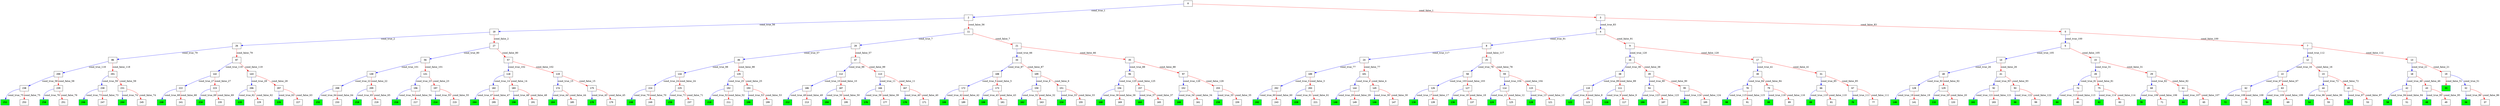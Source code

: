 digraph ExecutionTree {
	node [color=black fontname=Courier height=.5 shape=record]
	98 [color=blue, fillcolor=green, style=filled, fontcolor=black, fontname="Courier-Bold"]
	90 [color=blue, fillcolor=green, style=filled, fontcolor=black, fontname="Courier-Bold"]
	88 [color=blue, fillcolor=green, style=filled, fontcolor=black, fontname="Courier-Bold"]
	84 [color=blue, fillcolor=green, style=filled, fontcolor=black, fontname="Courier-Bold"]
	82 [color=blue, fillcolor=green, style=filled, fontcolor=black, fontname="Courier-Bold"]
	80 [color=blue, fillcolor=green, style=filled, fontcolor=black, fontname="Courier-Bold"]
	76 [color=blue, fillcolor=green, style=filled, fontcolor=black, fontname="Courier-Bold"]
	72 [color=blue, fillcolor=green, style=filled, fontcolor=black, fontname="Courier-Bold"]
	70 [color=blue, fillcolor=green, style=filled, fontcolor=black, fontname="Courier-Bold"]
	68 [color=blue, fillcolor=green, style=filled, fontcolor=black, fontname="Courier-Bold"]
	64 [color=blue, fillcolor=green, style=filled, fontcolor=black, fontname="Courier-Bold"]
	54 [color=blue, fillcolor=green, style=filled, fontcolor=black, fontname="Courier-Bold"]
	52 [color=blue, fillcolor=green, style=filled, fontcolor=black, fontname="Courier-Bold"]
	50 [color=blue, fillcolor=green, style=filled, fontcolor=black, fontname="Courier-Bold"]
	48 [color=blue, fillcolor=green, style=filled, fontcolor=black, fontname="Courier-Bold"]
	36 [color=blue, fillcolor=green, style=filled, fontcolor=black, fontname="Courier-Bold"]
	33 [color=blue, fillcolor=green, style=filled, fontcolor=black, fontname="Courier-Bold"]
	252 [color=blue, fillcolor=green, style=filled, fontcolor=black, fontname="Courier-Bold"]
	250 [color=blue, fillcolor=green, style=filled, fontcolor=black, fontname="Courier-Bold"]
	248 [color=blue, fillcolor=green, style=filled, fontcolor=black, fontname="Courier-Bold"]
	246 [color=blue, fillcolor=green, style=filled, fontcolor=black, fontname="Courier-Bold"]
	244 [color=blue, fillcolor=green, style=filled, fontcolor=black, fontname="Courier-Bold"]
	242 [color=blue, fillcolor=green, style=filled, fontcolor=black, fontname="Courier-Bold"]
	240 [color=blue, fillcolor=green, style=filled, fontcolor=black, fontname="Courier-Bold"]
	236 [color=blue, fillcolor=green, style=filled, fontcolor=black, fontname="Courier-Bold"]
	234 [color=blue, fillcolor=green, style=filled, fontcolor=black, fontname="Courier-Bold"]
	232 [color=blue, fillcolor=green, style=filled, fontcolor=black, fontname="Courier-Bold"]
	228 [color=blue, fillcolor=green, style=filled, fontcolor=black, fontname="Courier-Bold"]
	226 [color=blue, fillcolor=green, style=filled, fontcolor=black, fontname="Courier-Bold"]
	220 [color=blue, fillcolor=green, style=filled, fontcolor=black, fontname="Courier-Bold"]
	218 [color=blue, fillcolor=green, style=filled, fontcolor=black, fontname="Courier-Bold"]
	216 [color=blue, fillcolor=green, style=filled, fontcolor=black, fontname="Courier-Bold"]
	214 [color=blue, fillcolor=green, style=filled, fontcolor=black, fontname="Courier-Bold"]
	212 [color=blue, fillcolor=green, style=filled, fontcolor=black, fontname="Courier-Bold"]
	210 [color=blue, fillcolor=green, style=filled, fontcolor=black, fontname="Courier-Bold"]
	204 [color=blue, fillcolor=green, style=filled, fontcolor=black, fontname="Courier-Bold"]
	198 [color=blue, fillcolor=green, style=filled, fontcolor=black, fontname="Courier-Bold"]
	194 [color=blue, fillcolor=green, style=filled, fontcolor=black, fontname="Courier-Bold"]
	190 [color=blue, fillcolor=green, style=filled, fontcolor=black, fontname="Courier-Bold"]
	188 [color=blue, fillcolor=green, style=filled, fontcolor=black, fontname="Courier-Bold"]
	184 [color=blue, fillcolor=green, style=filled, fontcolor=black, fontname="Courier-Bold"]
	180 [color=blue, fillcolor=green, style=filled, fontcolor=black, fontname="Courier-Bold"]
	178 [color=blue, fillcolor=green, style=filled, fontcolor=black, fontname="Courier-Bold"]
	176 [color=blue, fillcolor=green, style=filled, fontcolor=black, fontname="Courier-Bold"]
	170 [color=blue, fillcolor=green, style=filled, fontcolor=black, fontname="Courier-Bold"]
	168 [color=blue, fillcolor=green, style=filled, fontcolor=black, fontname="Courier-Bold"]
	164 [color=blue, fillcolor=green, style=filled, fontcolor=black, fontname="Courier-Bold"]
	162 [color=blue, fillcolor=green, style=filled, fontcolor=black, fontname="Courier-Bold"]
	160 [color=blue, fillcolor=green, style=filled, fontcolor=black, fontname="Courier-Bold"]
	158 [color=blue, fillcolor=green, style=filled, fontcolor=black, fontname="Courier-Bold"]
	154 [color=blue, fillcolor=green, style=filled, fontcolor=black, fontname="Courier-Bold"]
	148 [color=blue, fillcolor=green, style=filled, fontcolor=black, fontname="Courier-Bold"]
	146 [color=blue, fillcolor=green, style=filled, fontcolor=black, fontname="Courier-Bold"]
	140 [color=blue, fillcolor=green, style=filled, fontcolor=black, fontname="Courier-Bold"]
	138 [color=blue, fillcolor=green, style=filled, fontcolor=black, fontname="Courier-Bold"]
	136 [color=blue, fillcolor=green, style=filled, fontcolor=black, fontname="Courier-Bold"]
	132 [color=blue, fillcolor=green, style=filled, fontcolor=black, fontname="Courier-Bold"]
	124 [color=blue, fillcolor=green, style=filled, fontcolor=black, fontname="Courier-Bold"]
	122 [color=blue, fillcolor=green, style=filled, fontcolor=black, fontname="Courier-Bold"]
	120 [color=blue, fillcolor=green, style=filled, fontcolor=black, fontname="Courier-Bold"]
	116 [color=blue, fillcolor=green, style=filled, fontcolor=black, fontname="Courier-Bold"]
	106 [color=blue, fillcolor=green, style=filled, fontcolor=black, fontname="Courier-Bold"]
	104 [color=blue, fillcolor=green, style=filled, fontcolor=black, fontname="Courier-Bold"]
	102 [color=blue, fillcolor=green, style=filled, fontcolor=black, fontname="Courier-Bold"]
	0 -> 2 [label=cond_true_1 color=blue]
	0 -> 3 [label=cond_false_1 color=red]
	2 -> 10 [label=cond_true_56 color=blue]
	2 -> 11 [label=cond_false_56 color=red]
	3 -> 4 [label=cond_true_83 color=blue]
	3 -> 5 [label=cond_false_83 color=red]
	10 -> 26 [label=cond_true_2 color=blue]
	10 -> 27 [label=cond_false_2 color=red]
	26 -> 86 [label=cond_true_79 color=blue]
	26 -> 87 [label=cond_false_79 color=red]
	27 -> 56 [label=cond_true_80 color=blue]
	27 -> 57 [label=cond_false_80 color=red]
	100 -> 202 [label=cond_true_3 color=blue]
	100 -> 203 [label=cond_false_3 color=red]
	202 -> 242 [label=cond_true_60 color=blue]
	202 -> 243 [label=cond_false_60 color=red]
	203 -> 220 [label=cond_true_61 color=blue]
	203 -> 221 [label=cond_false_61 color=red]
	101 -> 144 [label=cond_true_4 color=blue]
	101 -> 145 [label=cond_false_4 color=red]
	144 -> 148 [label=cond_true_29 color=blue]
	144 -> 149 [label=cond_false_29 color=red]
	145 -> 146 [label=cond_true_30 color=blue]
	145 -> 147 [label=cond_false_30 color=red]
	108 -> 172 [label=cond_true_5 color=blue]
	108 -> 173 [label=cond_false_5 color=red]
	172 -> 188 [label=cond_true_42 color=blue]
	172 -> 189 [label=cond_false_42 color=red]
	173 -> 180 [label=cond_true_43 color=blue]
	173 -> 181 [label=cond_false_43 color=red]
	109 -> 150 [label=cond_true_6 color=blue]
	109 -> 151 [label=cond_false_6 color=red]
	150 -> 162 [label=cond_true_32 color=blue]
	150 -> 163 [label=cond_false_32 color=red]
	151 -> 154 [label=cond_true_33 color=blue]
	151 -> 155 [label=cond_false_33 color=red]
	11 -> 20 [label=cond_true_7 color=blue]
	11 -> 21 [label=cond_false_7 color=red]
	20 -> 46 [label=cond_true_57 color=blue]
	20 -> 47 [label=cond_false_57 color=red]
	21 -> 34 [label=cond_true_66 color=blue]
	21 -> 35 [label=cond_false_66 color=red]
	110 -> 122 [label=cond_true_8 color=blue]
	110 -> 123 [label=cond_false_8 color=red]
	111 -> 116 [label=cond_true_9 color=blue]
	111 -> 117 [label=cond_false_9 color=red]
	112 -> 186 [label=cond_true_10 color=blue]
	112 -> 187 [label=cond_false_10 color=red]
	186 -> 212 [label=cond_true_49 color=blue]
	186 -> 213 [label=cond_false_49 color=red]
	187 -> 194 [label=cond_true_50 color=blue]
	187 -> 195 [label=cond_false_50 color=red]
	113 -> 166 [label=cond_true_11 color=blue]
	113 -> 167 [label=cond_false_11 color=red]
	166 -> 176 [label=cond_true_39 color=blue]
	166 -> 177 [label=cond_false_39 color=red]
	167 -> 170 [label=cond_true_40 color=blue]
	167 -> 171 [label=cond_false_40 color=red]
	114 -> 124 [label=cond_true_12 color=blue]
	114 -> 125 [label=cond_false_12 color=red]
	115 -> 120 [label=cond_true_13 color=blue]
	115 -> 121 [label=cond_false_13 color=red]
	118 -> 182 [label=cond_true_14 color=blue]
	118 -> 183 [label=cond_false_14 color=red]
	182 -> 204 [label=cond_true_47 color=blue]
	182 -> 205 [label=cond_false_47 color=red]
	183 -> 190 [label=cond_true_48 color=blue]
	183 -> 191 [label=cond_false_48 color=red]
	119 -> 174 [label=cond_true_15 color=blue]
	119 -> 175 [label=cond_false_15 color=red]
	174 -> 184 [label=cond_true_44 color=blue]
	174 -> 185 [label=cond_false_44 color=red]
	175 -> 178 [label=cond_true_45 color=blue]
	175 -> 179 [label=cond_false_45 color=red]
	12 -> 22 [label=cond_true_16 color=blue]
	12 -> 23 [label=cond_false_16 color=red]
	22 -> 62 [label=cond_true_67 color=blue]
	22 -> 63 [label=cond_false_67 color=red]
	23 -> 44 [label=cond_true_72 color=blue]
	23 -> 45 [label=cond_false_72 color=red]
	126 -> 138 [label=cond_true_17 color=blue]
	126 -> 139 [label=cond_false_17 color=red]
	127 -> 136 [label=cond_true_18 color=blue]
	127 -> 137 [label=cond_false_18 color=red]
	128 -> 140 [label=cond_true_19 color=blue]
	128 -> 141 [label=cond_false_19 color=red]
	129 -> 132 [label=cond_true_20 color=blue]
	129 -> 133 [label=cond_false_20 color=red]
	13 -> 18 [label=cond_true_21 color=blue]
	13 -> 19 [label=cond_false_21 color=red]
	18 -> 42 [label=cond_true_46 color=blue]
	18 -> 43 [label=cond_false_46 color=red]
	19 -> 32 [label=cond_true_51 color=blue]
	19 -> 33 [label=cond_false_51 color=red]
	130 -> 208 [label=cond_true_22 color=blue]
	130 -> 209 [label=cond_false_22 color=red]
	208 -> 232 [label=cond_true_64 color=blue]
	208 -> 233 [label=cond_false_64 color=red]
	209 -> 218 [label=cond_true_65 color=blue]
	209 -> 219 [label=cond_false_65 color=red]
	131 -> 196 [label=cond_true_23 color=blue]
	131 -> 197 [label=cond_false_23 color=red]
	196 -> 216 [label=cond_true_54 color=blue]
	196 -> 217 [label=cond_false_54 color=red]
	197 -> 214 [label=cond_true_55 color=blue]
	197 -> 215 [label=cond_false_55 color=red]
	134 -> 224 [label=cond_true_24 color=blue]
	134 -> 225 [label=cond_false_24 color=red]
	224 -> 248 [label=cond_true_70 color=blue]
	224 -> 249 [label=cond_false_70 color=red]
	225 -> 236 [label=cond_true_71 color=blue]
	225 -> 237 [label=cond_false_71 color=red]
	135 -> 192 [label=cond_true_25 color=blue]
	135 -> 193 [label=cond_false_25 color=red]
	192 -> 210 [label=cond_true_52 color=blue]
	192 -> 211 [label=cond_false_52 color=red]
	193 -> 198 [label=cond_true_53 color=blue]
	193 -> 199 [label=cond_false_53 color=red]
	14 -> 40 [label=cond_true_26 color=blue]
	14 -> 41 [label=cond_false_26 color=red]
	40 -> 128 [label=cond_true_92 color=blue]
	40 -> 129 [label=cond_false_92 color=red]
	41 -> 92 [label=cond_true_93 color=blue]
	41 -> 93 [label=cond_false_93 color=red]
	142 -> 222 [label=cond_true_27 color=blue]
	142 -> 223 [label=cond_false_27 color=red]
	222 -> 240 [label=cond_true_68 color=blue]
	222 -> 241 [label=cond_false_68 color=red]
	223 -> 234 [label=cond_true_69 color=blue]
	223 -> 235 [label=cond_false_69 color=red]
	143 -> 206 [label=cond_true_28 color=blue]
	143 -> 207 [label=cond_false_28 color=red]
	206 -> 228 [label=cond_true_62 color=blue]
	206 -> 229 [label=cond_false_62 color=red]
	207 -> 226 [label=cond_true_63 color=blue]
	207 -> 227 [label=cond_false_63 color=red]
	15 -> 28 [label=cond_true_31 color=blue]
	15 -> 29 [label=cond_false_31 color=red]
	28 -> 74 [label=cond_true_81 color=blue]
	28 -> 75 [label=cond_false_81 color=red]
	29 -> 60 [label=cond_true_82 color=blue]
	29 -> 61 [label=cond_false_82 color=red]
	152 -> 160 [label=cond_true_34 color=blue]
	152 -> 161 [label=cond_false_34 color=red]
	153 -> 158 [label=cond_true_35 color=blue]
	153 -> 159 [label=cond_false_35 color=red]
	156 -> 168 [label=cond_true_36 color=blue]
	156 -> 169 [label=cond_false_36 color=red]
	157 -> 164 [label=cond_true_37 color=blue]
	157 -> 165 [label=cond_false_37 color=red]
	16 -> 38 [label=cond_true_38 color=blue]
	16 -> 39 [label=cond_false_38 color=red]
	38 -> 110 [label=cond_true_89 color=blue]
	38 -> 111 [label=cond_false_89 color=red]
	39 -> 94 [label=cond_true_90 color=blue]
	39 -> 95 [label=cond_false_90 color=red]
	17 -> 30 [label=cond_true_41 color=blue]
	17 -> 31 [label=cond_false_41 color=red]
	30 -> 78 [label=cond_true_84 color=blue]
	30 -> 79 [label=cond_false_84 color=red]
	31 -> 66 [label=cond_true_85 color=blue]
	31 -> 67 [label=cond_false_85 color=red]
	42 -> 50 [label=cond_true_94 color=blue]
	42 -> 51 [label=cond_false_94 color=red]
	43 -> 48 [label=cond_true_95 color=blue]
	43 -> 49 [label=cond_false_95 color=red]
	32 -> 36 [label=cond_true_86 color=blue]
	32 -> 37 [label=cond_false_86 color=red]
	46 -> 134 [label=cond_true_98 color=blue]
	46 -> 135 [label=cond_false_98 color=red]
	47 -> 112 [label=cond_true_99 color=blue]
	47 -> 113 [label=cond_false_99 color=red]
	200 -> 238 [label=cond_true_58 color=blue]
	200 -> 239 [label=cond_false_58 color=red]
	238 -> 252 [label=cond_true_75 color=blue]
	238 -> 253 [label=cond_false_75 color=red]
	239 -> 250 [label=cond_true_76 color=blue]
	239 -> 251 [label=cond_false_76 color=red]
	201 -> 230 [label=cond_true_59 color=blue]
	201 -> 231 [label=cond_false_59 color=red]
	230 -> 246 [label=cond_true_73 color=blue]
	230 -> 247 [label=cond_false_73 color=red]
	231 -> 244 [label=cond_true_74 color=blue]
	231 -> 245 [label=cond_false_74 color=red]
	34 -> 108 [label=cond_true_87 color=blue]
	34 -> 109 [label=cond_false_87 color=red]
	35 -> 96 [label=cond_true_88 color=blue]
	35 -> 97 [label=cond_false_88 color=red]
	62 -> 72 [label=cond_true_108 color=blue]
	62 -> 73 [label=cond_false_108 color=red]
	63 -> 68 [label=cond_true_109 color=blue]
	63 -> 69 [label=cond_false_109 color=red]
	44 -> 54 [label=cond_true_96 color=blue]
	44 -> 55 [label=cond_false_96 color=red]
	45 -> 52 [label=cond_true_97 color=blue]
	45 -> 53 [label=cond_false_97 color=red]
	24 -> 100 [label=cond_true_77 color=blue]
	24 -> 101 [label=cond_false_77 color=red]
	25 -> 58 [label=cond_true_78 color=blue]
	25 -> 59 [label=cond_false_78 color=red]
	58 -> 126 [label=cond_true_103 color=blue]
	58 -> 127 [label=cond_false_103 color=red]
	59 -> 114 [label=cond_true_104 color=blue]
	59 -> 115 [label=cond_false_104 color=red]
	86 -> 200 [label=cond_true_118 color=blue]
	86 -> 201 [label=cond_false_118 color=red]
	87 -> 142 [label=cond_true_119 color=blue]
	87 -> 143 [label=cond_false_119 color=red]
	56 -> 130 [label=cond_true_101 color=blue]
	56 -> 131 [label=cond_false_101 color=red]
	57 -> 118 [label=cond_true_102 color=blue]
	57 -> 119 [label=cond_false_102 color=red]
	74 -> 84 [label=cond_true_113 color=blue]
	74 -> 85 [label=cond_false_113 color=red]
	75 -> 82 [label=cond_true_114 color=blue]
	75 -> 83 [label=cond_false_114 color=red]
	60 -> 70 [label=cond_true_106 color=blue]
	60 -> 71 [label=cond_false_106 color=red]
	61 -> 64 [label=cond_true_107 color=blue]
	61 -> 65 [label=cond_false_107 color=red]
	4 -> 8 [label=cond_true_91 color=blue]
	4 -> 9 [label=cond_false_91 color=red]
	5 -> 6 [label=cond_true_100 color=blue]
	5 -> 7 [label=cond_false_100 color=red]
	78 -> 90 [label=cond_true_115 color=blue]
	78 -> 91 [label=cond_false_115 color=red]
	79 -> 88 [label=cond_true_116 color=blue]
	79 -> 89 [label=cond_false_116 color=red]
	66 -> 80 [label=cond_true_110 color=blue]
	66 -> 81 [label=cond_false_110 color=red]
	67 -> 76 [label=cond_true_111 color=blue]
	67 -> 77 [label=cond_false_111 color=red]
	96 -> 156 [label=cond_true_125 color=blue]
	96 -> 157 [label=cond_false_125 color=red]
	97 -> 152 [label=cond_true_126 color=blue]
	97 -> 153 [label=cond_false_126 color=red]
	94 -> 106 [label=cond_true_123 color=blue]
	94 -> 107 [label=cond_false_123 color=red]
	95 -> 104 [label=cond_true_124 color=blue]
	95 -> 105 [label=cond_false_124 color=red]
	8 -> 24 [label=cond_true_117 color=blue]
	8 -> 25 [label=cond_false_117 color=red]
	9 -> 16 [label=cond_true_120 color=blue]
	9 -> 17 [label=cond_false_120 color=red]
	92 -> 102 [label=cond_true_121 color=blue]
	92 -> 103 [label=cond_false_121 color=red]
	93 -> 98 [label=cond_true_122 color=blue]
	93 -> 99 [label=cond_false_122 color=red]
	6 -> 14 [label=cond_true_105 color=blue]
	6 -> 15 [label=cond_false_105 color=red]
	7 -> 12 [label=cond_true_112 color=blue]
	7 -> 13 [label=cond_false_112 color=red]
}
